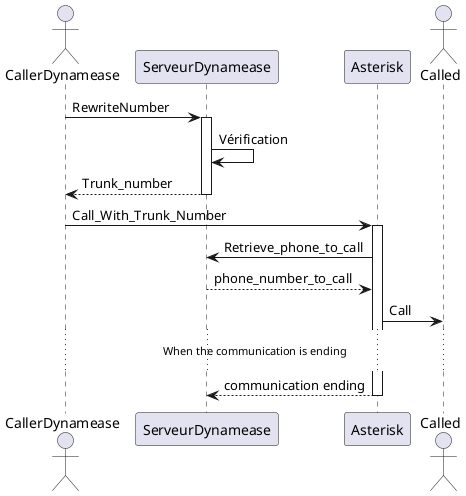 @startuml

actor CallerDynamease as caller
participant ServeurDynamease as dyn
participant Asterisk as ast
actor Called as called

caller -> dyn : RewriteNumber
activate dyn
dyn -> dyn : Vérification
dyn --> caller : Trunk_number
deactivate dyn

caller -> ast : Call_With_Trunk_Number
activate ast
ast -> dyn : Retrieve_phone_to_call
dyn --> ast : phone_number_to_call
ast -> called : Call

...When the communication is ending...
ast --> dyn : communication ending
deactivate ast


@enduml